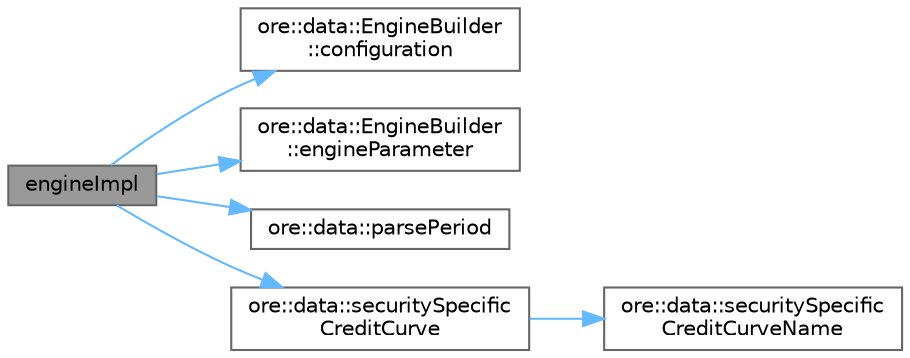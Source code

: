 digraph "engineImpl"
{
 // INTERACTIVE_SVG=YES
 // LATEX_PDF_SIZE
  bgcolor="transparent";
  edge [fontname=Helvetica,fontsize=10,labelfontname=Helvetica,labelfontsize=10];
  node [fontname=Helvetica,fontsize=10,shape=box,height=0.2,width=0.4];
  rankdir="LR";
  Node1 [label="engineImpl",height=0.2,width=0.4,color="gray40", fillcolor="grey60", style="filled", fontcolor="black",tooltip=" "];
  Node1 -> Node2 [color="steelblue1",style="solid"];
  Node2 [label="ore::data::EngineBuilder\l::configuration",height=0.2,width=0.4,color="grey40", fillcolor="white", style="filled",URL="$classore_1_1data_1_1_engine_builder.html#aaacbfbb4007edcf8c34df2f37f8ebae5",tooltip="Return a configuration (or the default one if key not found)"];
  Node1 -> Node3 [color="steelblue1",style="solid"];
  Node3 [label="ore::data::EngineBuilder\l::engineParameter",height=0.2,width=0.4,color="grey40", fillcolor="white", style="filled",URL="$classore_1_1data_1_1_engine_builder.html#a9d7654707f3b935dcf6a7b19df70c085",tooltip=" "];
  Node1 -> Node4 [color="steelblue1",style="solid"];
  Node4 [label="ore::data::parsePeriod",height=0.2,width=0.4,color="grey40", fillcolor="white", style="filled",URL="$group__utilities.html#ga8e0623e2cb01e250e9cfec4619256208",tooltip="Convert text to QuantLib::Period."];
  Node1 -> Node5 [color="steelblue1",style="solid"];
  Node5 [label="ore::data::securitySpecific\lCreditCurve",height=0.2,width=0.4,color="grey40", fillcolor="white", style="filled",URL="$namespaceore_1_1data.html#ac7682d15e97f2d57d69022d6c8cc69d1",tooltip=" "];
  Node5 -> Node6 [color="steelblue1",style="solid"];
  Node6 [label="ore::data::securitySpecific\lCreditCurveName",height=0.2,width=0.4,color="grey40", fillcolor="white", style="filled",URL="$namespaceore_1_1data.html#aede061bac0af9d192655e18cbfa547ee",tooltip=" "];
}
